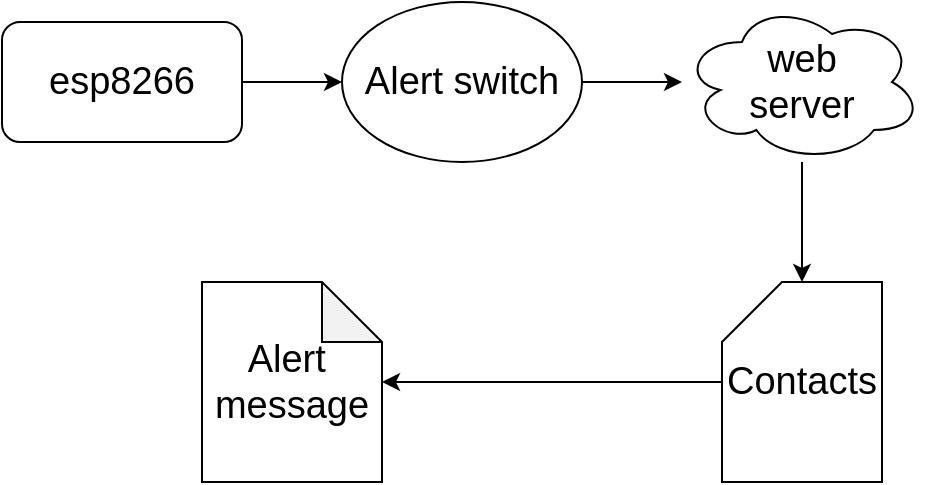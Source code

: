 <mxfile>
    <diagram id="FU8gkzbZsuzIq63C750v" name="Page-1">
        <mxGraphModel dx="570" dy="480" grid="1" gridSize="10" guides="1" tooltips="1" connect="1" arrows="1" fold="1" page="1" pageScale="1" pageWidth="850" pageHeight="1100" math="0" shadow="0">
            <root>
                <mxCell id="0"/>
                <mxCell id="1" parent="0"/>
                <mxCell id="4" value="" style="edgeStyle=none;html=1;fontSize=19;" edge="1" parent="1" source="2" target="3">
                    <mxGeometry relative="1" as="geometry"/>
                </mxCell>
                <mxCell id="2" value="&lt;span style=&quot;font-size: 19px;&quot;&gt;esp8266&lt;br&gt;&lt;/span&gt;" style="rounded=1;whiteSpace=wrap;html=1;" vertex="1" parent="1">
                    <mxGeometry x="50" y="130" width="120" height="60" as="geometry"/>
                </mxCell>
                <mxCell id="6" value="" style="edgeStyle=none;html=1;fontSize=19;" edge="1" parent="1" source="3" target="5">
                    <mxGeometry relative="1" as="geometry"/>
                </mxCell>
                <mxCell id="3" value="Alert switch" style="ellipse;whiteSpace=wrap;html=1;fontSize=19;" vertex="1" parent="1">
                    <mxGeometry x="220" y="120" width="120" height="80" as="geometry"/>
                </mxCell>
                <mxCell id="10" value="" style="edgeStyle=none;html=1;fontSize=19;" edge="1" parent="1" source="5" target="9">
                    <mxGeometry relative="1" as="geometry"/>
                </mxCell>
                <mxCell id="5" value="web &lt;br&gt;server" style="ellipse;shape=cloud;whiteSpace=wrap;html=1;fontSize=19;" vertex="1" parent="1">
                    <mxGeometry x="390" y="120" width="120" height="80" as="geometry"/>
                </mxCell>
                <mxCell id="14" value="" style="edgeStyle=none;html=1;fontSize=19;" edge="1" parent="1" source="9" target="12">
                    <mxGeometry relative="1" as="geometry"/>
                </mxCell>
                <mxCell id="9" value="Contacts" style="shape=card;whiteSpace=wrap;html=1;fontSize=19;" vertex="1" parent="1">
                    <mxGeometry x="410" y="260" width="80" height="100" as="geometry"/>
                </mxCell>
                <mxCell id="12" value="Alert&amp;nbsp;&lt;br&gt;message" style="shape=note;whiteSpace=wrap;html=1;backgroundOutline=1;darkOpacity=0.05;fontSize=19;" vertex="1" parent="1">
                    <mxGeometry x="150" y="260" width="90" height="100" as="geometry"/>
                </mxCell>
            </root>
        </mxGraphModel>
    </diagram>
</mxfile>